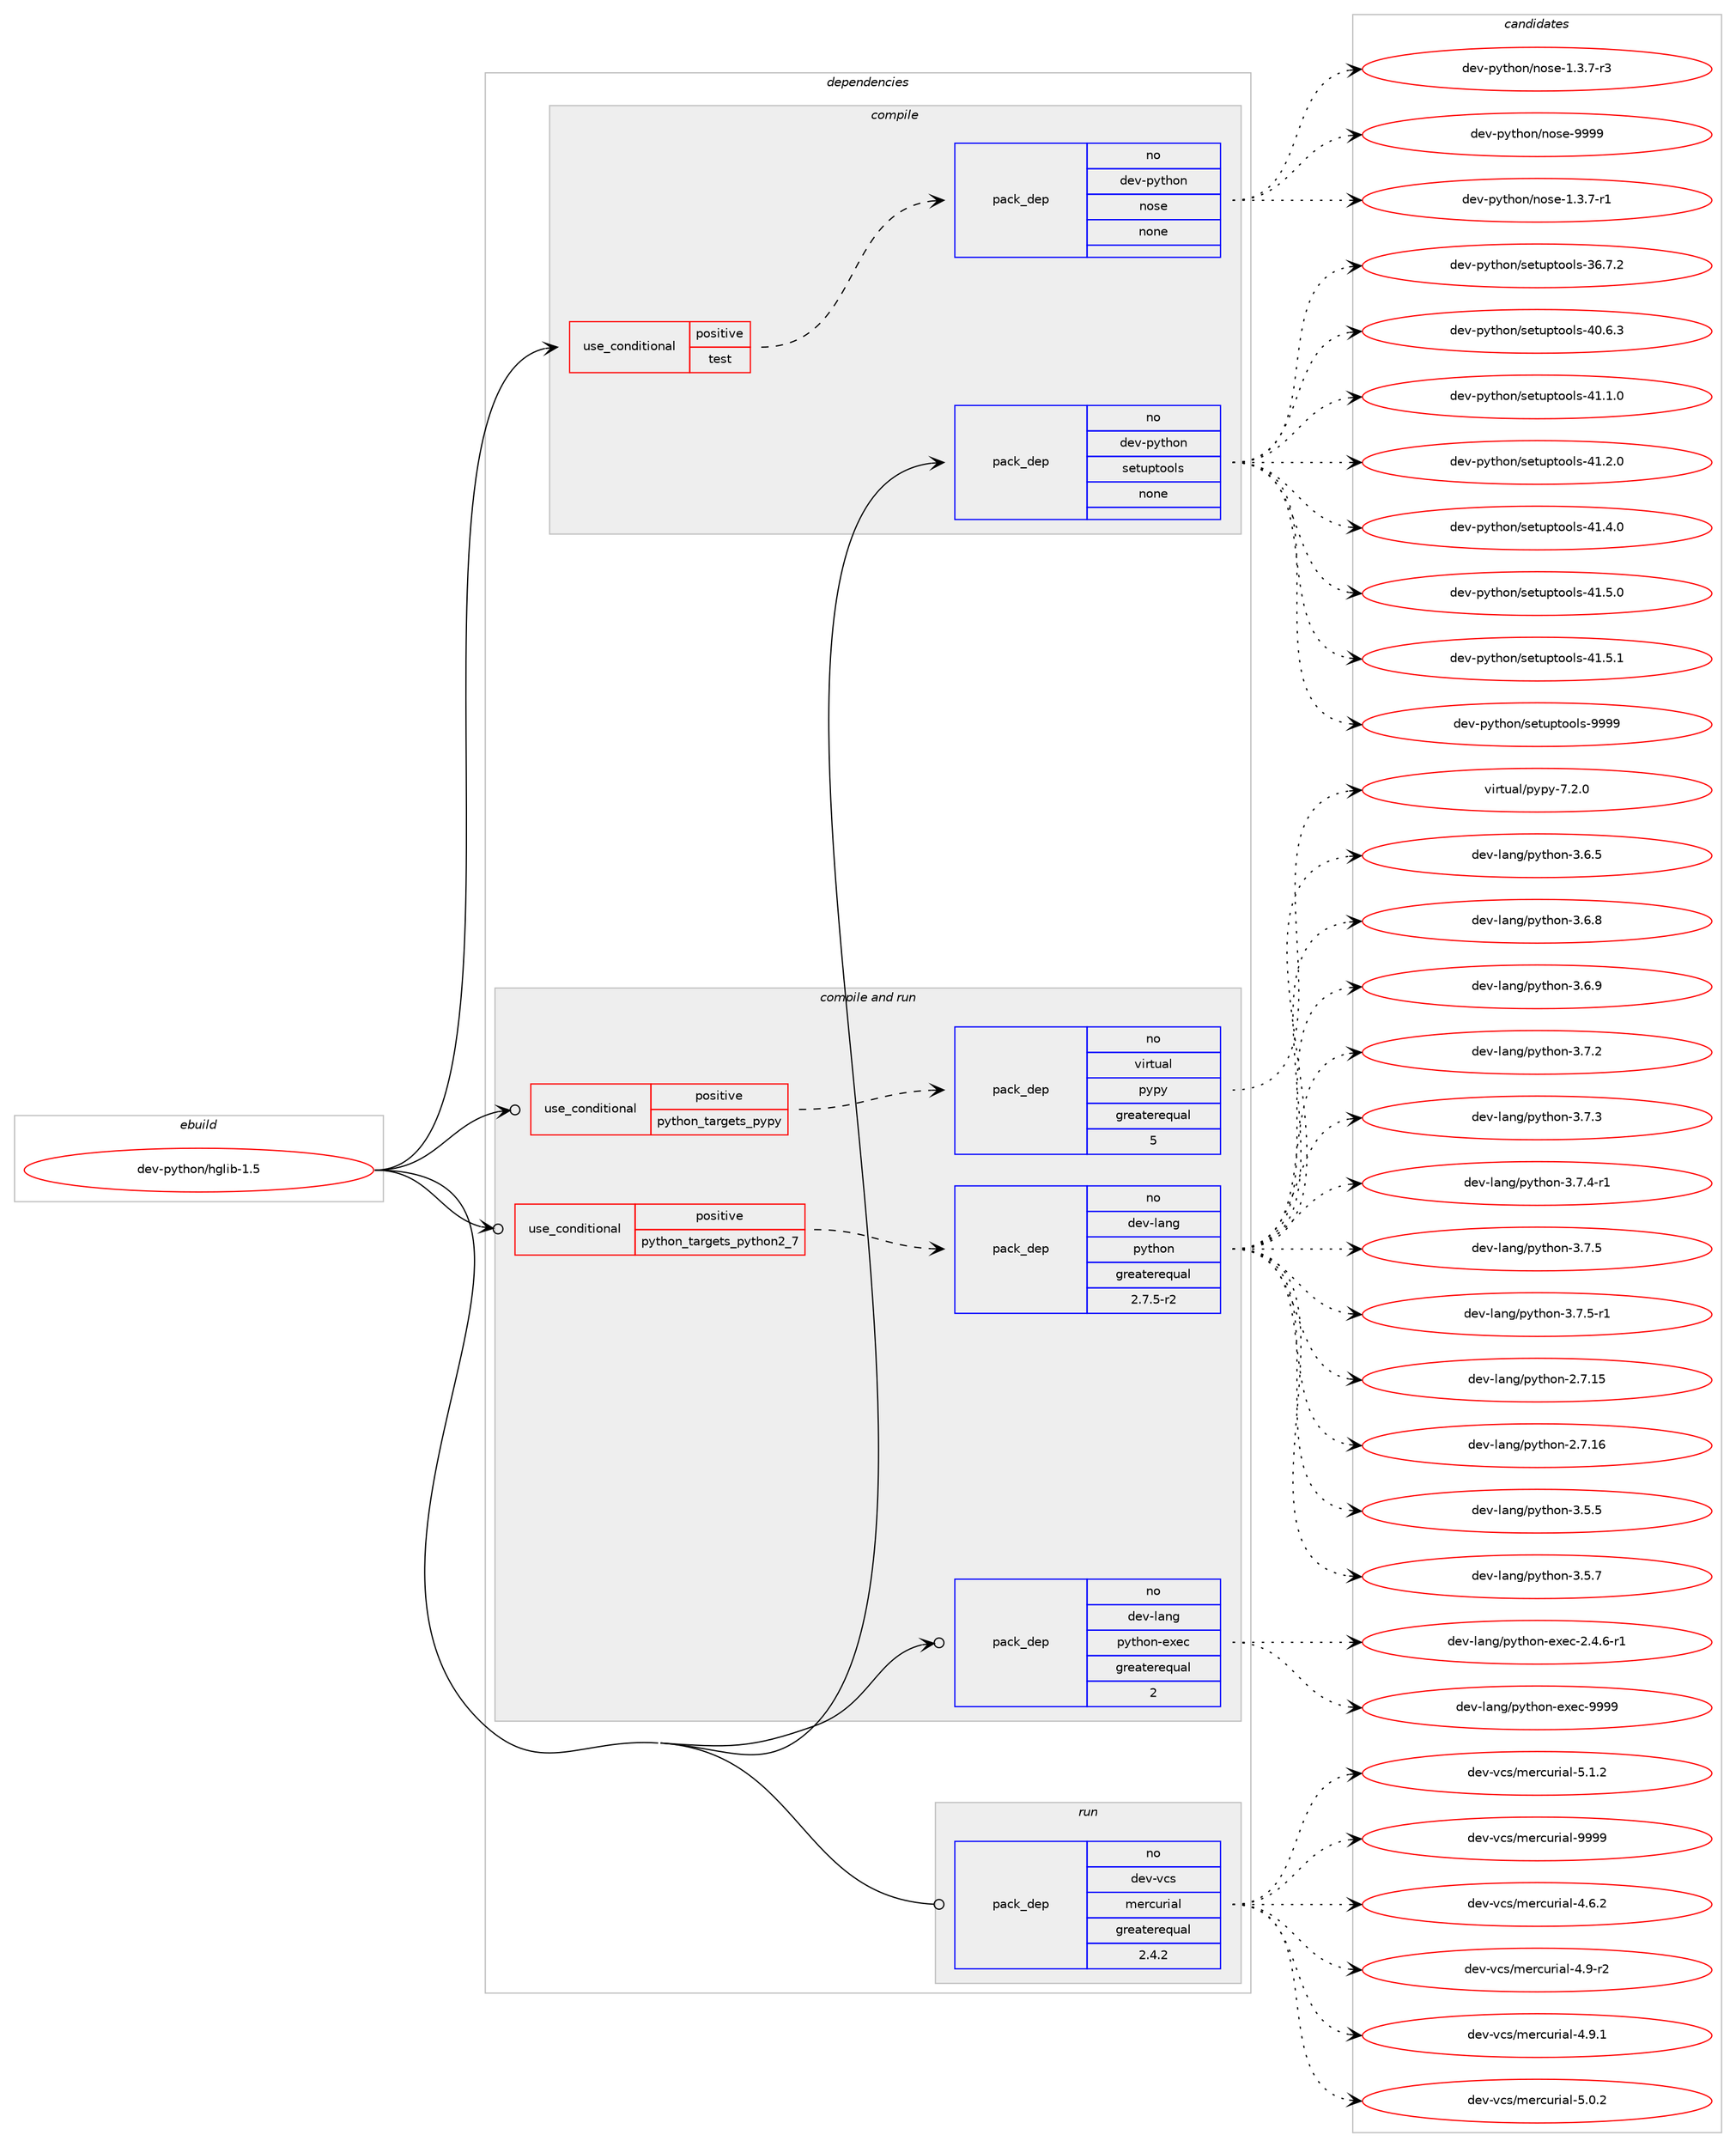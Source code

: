 digraph prolog {

# *************
# Graph options
# *************

newrank=true;
concentrate=true;
compound=true;
graph [rankdir=LR,fontname=Helvetica,fontsize=10,ranksep=1.5];#, ranksep=2.5, nodesep=0.2];
edge  [arrowhead=vee];
node  [fontname=Helvetica,fontsize=10];

# **********
# The ebuild
# **********

subgraph cluster_leftcol {
color=gray;
rank=same;
label=<<i>ebuild</i>>;
id [label="dev-python/hglib-1.5", color=red, width=4, href="../dev-python/hglib-1.5.svg"];
}

# ****************
# The dependencies
# ****************

subgraph cluster_midcol {
color=gray;
label=<<i>dependencies</i>>;
subgraph cluster_compile {
fillcolor="#eeeeee";
style=filled;
label=<<i>compile</i>>;
subgraph cond140460 {
dependency608358 [label=<<TABLE BORDER="0" CELLBORDER="1" CELLSPACING="0" CELLPADDING="4"><TR><TD ROWSPAN="3" CELLPADDING="10">use_conditional</TD></TR><TR><TD>positive</TD></TR><TR><TD>test</TD></TR></TABLE>>, shape=none, color=red];
subgraph pack456099 {
dependency608359 [label=<<TABLE BORDER="0" CELLBORDER="1" CELLSPACING="0" CELLPADDING="4" WIDTH="220"><TR><TD ROWSPAN="6" CELLPADDING="30">pack_dep</TD></TR><TR><TD WIDTH="110">no</TD></TR><TR><TD>dev-python</TD></TR><TR><TD>nose</TD></TR><TR><TD>none</TD></TR><TR><TD></TD></TR></TABLE>>, shape=none, color=blue];
}
dependency608358:e -> dependency608359:w [weight=20,style="dashed",arrowhead="vee"];
}
id:e -> dependency608358:w [weight=20,style="solid",arrowhead="vee"];
subgraph pack456100 {
dependency608360 [label=<<TABLE BORDER="0" CELLBORDER="1" CELLSPACING="0" CELLPADDING="4" WIDTH="220"><TR><TD ROWSPAN="6" CELLPADDING="30">pack_dep</TD></TR><TR><TD WIDTH="110">no</TD></TR><TR><TD>dev-python</TD></TR><TR><TD>setuptools</TD></TR><TR><TD>none</TD></TR><TR><TD></TD></TR></TABLE>>, shape=none, color=blue];
}
id:e -> dependency608360:w [weight=20,style="solid",arrowhead="vee"];
}
subgraph cluster_compileandrun {
fillcolor="#eeeeee";
style=filled;
label=<<i>compile and run</i>>;
subgraph cond140461 {
dependency608361 [label=<<TABLE BORDER="0" CELLBORDER="1" CELLSPACING="0" CELLPADDING="4"><TR><TD ROWSPAN="3" CELLPADDING="10">use_conditional</TD></TR><TR><TD>positive</TD></TR><TR><TD>python_targets_pypy</TD></TR></TABLE>>, shape=none, color=red];
subgraph pack456101 {
dependency608362 [label=<<TABLE BORDER="0" CELLBORDER="1" CELLSPACING="0" CELLPADDING="4" WIDTH="220"><TR><TD ROWSPAN="6" CELLPADDING="30">pack_dep</TD></TR><TR><TD WIDTH="110">no</TD></TR><TR><TD>virtual</TD></TR><TR><TD>pypy</TD></TR><TR><TD>greaterequal</TD></TR><TR><TD>5</TD></TR></TABLE>>, shape=none, color=blue];
}
dependency608361:e -> dependency608362:w [weight=20,style="dashed",arrowhead="vee"];
}
id:e -> dependency608361:w [weight=20,style="solid",arrowhead="odotvee"];
subgraph cond140462 {
dependency608363 [label=<<TABLE BORDER="0" CELLBORDER="1" CELLSPACING="0" CELLPADDING="4"><TR><TD ROWSPAN="3" CELLPADDING="10">use_conditional</TD></TR><TR><TD>positive</TD></TR><TR><TD>python_targets_python2_7</TD></TR></TABLE>>, shape=none, color=red];
subgraph pack456102 {
dependency608364 [label=<<TABLE BORDER="0" CELLBORDER="1" CELLSPACING="0" CELLPADDING="4" WIDTH="220"><TR><TD ROWSPAN="6" CELLPADDING="30">pack_dep</TD></TR><TR><TD WIDTH="110">no</TD></TR><TR><TD>dev-lang</TD></TR><TR><TD>python</TD></TR><TR><TD>greaterequal</TD></TR><TR><TD>2.7.5-r2</TD></TR></TABLE>>, shape=none, color=blue];
}
dependency608363:e -> dependency608364:w [weight=20,style="dashed",arrowhead="vee"];
}
id:e -> dependency608363:w [weight=20,style="solid",arrowhead="odotvee"];
subgraph pack456103 {
dependency608365 [label=<<TABLE BORDER="0" CELLBORDER="1" CELLSPACING="0" CELLPADDING="4" WIDTH="220"><TR><TD ROWSPAN="6" CELLPADDING="30">pack_dep</TD></TR><TR><TD WIDTH="110">no</TD></TR><TR><TD>dev-lang</TD></TR><TR><TD>python-exec</TD></TR><TR><TD>greaterequal</TD></TR><TR><TD>2</TD></TR></TABLE>>, shape=none, color=blue];
}
id:e -> dependency608365:w [weight=20,style="solid",arrowhead="odotvee"];
}
subgraph cluster_run {
fillcolor="#eeeeee";
style=filled;
label=<<i>run</i>>;
subgraph pack456104 {
dependency608366 [label=<<TABLE BORDER="0" CELLBORDER="1" CELLSPACING="0" CELLPADDING="4" WIDTH="220"><TR><TD ROWSPAN="6" CELLPADDING="30">pack_dep</TD></TR><TR><TD WIDTH="110">no</TD></TR><TR><TD>dev-vcs</TD></TR><TR><TD>mercurial</TD></TR><TR><TD>greaterequal</TD></TR><TR><TD>2.4.2</TD></TR></TABLE>>, shape=none, color=blue];
}
id:e -> dependency608366:w [weight=20,style="solid",arrowhead="odot"];
}
}

# **************
# The candidates
# **************

subgraph cluster_choices {
rank=same;
color=gray;
label=<<i>candidates</i>>;

subgraph choice456099 {
color=black;
nodesep=1;
choice10010111845112121116104111110471101111151014549465146554511449 [label="dev-python/nose-1.3.7-r1", color=red, width=4,href="../dev-python/nose-1.3.7-r1.svg"];
choice10010111845112121116104111110471101111151014549465146554511451 [label="dev-python/nose-1.3.7-r3", color=red, width=4,href="../dev-python/nose-1.3.7-r3.svg"];
choice10010111845112121116104111110471101111151014557575757 [label="dev-python/nose-9999", color=red, width=4,href="../dev-python/nose-9999.svg"];
dependency608359:e -> choice10010111845112121116104111110471101111151014549465146554511449:w [style=dotted,weight="100"];
dependency608359:e -> choice10010111845112121116104111110471101111151014549465146554511451:w [style=dotted,weight="100"];
dependency608359:e -> choice10010111845112121116104111110471101111151014557575757:w [style=dotted,weight="100"];
}
subgraph choice456100 {
color=black;
nodesep=1;
choice100101118451121211161041111104711510111611711211611111110811545515446554650 [label="dev-python/setuptools-36.7.2", color=red, width=4,href="../dev-python/setuptools-36.7.2.svg"];
choice100101118451121211161041111104711510111611711211611111110811545524846544651 [label="dev-python/setuptools-40.6.3", color=red, width=4,href="../dev-python/setuptools-40.6.3.svg"];
choice100101118451121211161041111104711510111611711211611111110811545524946494648 [label="dev-python/setuptools-41.1.0", color=red, width=4,href="../dev-python/setuptools-41.1.0.svg"];
choice100101118451121211161041111104711510111611711211611111110811545524946504648 [label="dev-python/setuptools-41.2.0", color=red, width=4,href="../dev-python/setuptools-41.2.0.svg"];
choice100101118451121211161041111104711510111611711211611111110811545524946524648 [label="dev-python/setuptools-41.4.0", color=red, width=4,href="../dev-python/setuptools-41.4.0.svg"];
choice100101118451121211161041111104711510111611711211611111110811545524946534648 [label="dev-python/setuptools-41.5.0", color=red, width=4,href="../dev-python/setuptools-41.5.0.svg"];
choice100101118451121211161041111104711510111611711211611111110811545524946534649 [label="dev-python/setuptools-41.5.1", color=red, width=4,href="../dev-python/setuptools-41.5.1.svg"];
choice10010111845112121116104111110471151011161171121161111111081154557575757 [label="dev-python/setuptools-9999", color=red, width=4,href="../dev-python/setuptools-9999.svg"];
dependency608360:e -> choice100101118451121211161041111104711510111611711211611111110811545515446554650:w [style=dotted,weight="100"];
dependency608360:e -> choice100101118451121211161041111104711510111611711211611111110811545524846544651:w [style=dotted,weight="100"];
dependency608360:e -> choice100101118451121211161041111104711510111611711211611111110811545524946494648:w [style=dotted,weight="100"];
dependency608360:e -> choice100101118451121211161041111104711510111611711211611111110811545524946504648:w [style=dotted,weight="100"];
dependency608360:e -> choice100101118451121211161041111104711510111611711211611111110811545524946524648:w [style=dotted,weight="100"];
dependency608360:e -> choice100101118451121211161041111104711510111611711211611111110811545524946534648:w [style=dotted,weight="100"];
dependency608360:e -> choice100101118451121211161041111104711510111611711211611111110811545524946534649:w [style=dotted,weight="100"];
dependency608360:e -> choice10010111845112121116104111110471151011161171121161111111081154557575757:w [style=dotted,weight="100"];
}
subgraph choice456101 {
color=black;
nodesep=1;
choice1181051141161179710847112121112121455546504648 [label="virtual/pypy-7.2.0", color=red, width=4,href="../virtual/pypy-7.2.0.svg"];
dependency608362:e -> choice1181051141161179710847112121112121455546504648:w [style=dotted,weight="100"];
}
subgraph choice456102 {
color=black;
nodesep=1;
choice10010111845108971101034711212111610411111045504655464953 [label="dev-lang/python-2.7.15", color=red, width=4,href="../dev-lang/python-2.7.15.svg"];
choice10010111845108971101034711212111610411111045504655464954 [label="dev-lang/python-2.7.16", color=red, width=4,href="../dev-lang/python-2.7.16.svg"];
choice100101118451089711010347112121116104111110455146534653 [label="dev-lang/python-3.5.5", color=red, width=4,href="../dev-lang/python-3.5.5.svg"];
choice100101118451089711010347112121116104111110455146534655 [label="dev-lang/python-3.5.7", color=red, width=4,href="../dev-lang/python-3.5.7.svg"];
choice100101118451089711010347112121116104111110455146544653 [label="dev-lang/python-3.6.5", color=red, width=4,href="../dev-lang/python-3.6.5.svg"];
choice100101118451089711010347112121116104111110455146544656 [label="dev-lang/python-3.6.8", color=red, width=4,href="../dev-lang/python-3.6.8.svg"];
choice100101118451089711010347112121116104111110455146544657 [label="dev-lang/python-3.6.9", color=red, width=4,href="../dev-lang/python-3.6.9.svg"];
choice100101118451089711010347112121116104111110455146554650 [label="dev-lang/python-3.7.2", color=red, width=4,href="../dev-lang/python-3.7.2.svg"];
choice100101118451089711010347112121116104111110455146554651 [label="dev-lang/python-3.7.3", color=red, width=4,href="../dev-lang/python-3.7.3.svg"];
choice1001011184510897110103471121211161041111104551465546524511449 [label="dev-lang/python-3.7.4-r1", color=red, width=4,href="../dev-lang/python-3.7.4-r1.svg"];
choice100101118451089711010347112121116104111110455146554653 [label="dev-lang/python-3.7.5", color=red, width=4,href="../dev-lang/python-3.7.5.svg"];
choice1001011184510897110103471121211161041111104551465546534511449 [label="dev-lang/python-3.7.5-r1", color=red, width=4,href="../dev-lang/python-3.7.5-r1.svg"];
dependency608364:e -> choice10010111845108971101034711212111610411111045504655464953:w [style=dotted,weight="100"];
dependency608364:e -> choice10010111845108971101034711212111610411111045504655464954:w [style=dotted,weight="100"];
dependency608364:e -> choice100101118451089711010347112121116104111110455146534653:w [style=dotted,weight="100"];
dependency608364:e -> choice100101118451089711010347112121116104111110455146534655:w [style=dotted,weight="100"];
dependency608364:e -> choice100101118451089711010347112121116104111110455146544653:w [style=dotted,weight="100"];
dependency608364:e -> choice100101118451089711010347112121116104111110455146544656:w [style=dotted,weight="100"];
dependency608364:e -> choice100101118451089711010347112121116104111110455146544657:w [style=dotted,weight="100"];
dependency608364:e -> choice100101118451089711010347112121116104111110455146554650:w [style=dotted,weight="100"];
dependency608364:e -> choice100101118451089711010347112121116104111110455146554651:w [style=dotted,weight="100"];
dependency608364:e -> choice1001011184510897110103471121211161041111104551465546524511449:w [style=dotted,weight="100"];
dependency608364:e -> choice100101118451089711010347112121116104111110455146554653:w [style=dotted,weight="100"];
dependency608364:e -> choice1001011184510897110103471121211161041111104551465546534511449:w [style=dotted,weight="100"];
}
subgraph choice456103 {
color=black;
nodesep=1;
choice10010111845108971101034711212111610411111045101120101994550465246544511449 [label="dev-lang/python-exec-2.4.6-r1", color=red, width=4,href="../dev-lang/python-exec-2.4.6-r1.svg"];
choice10010111845108971101034711212111610411111045101120101994557575757 [label="dev-lang/python-exec-9999", color=red, width=4,href="../dev-lang/python-exec-9999.svg"];
dependency608365:e -> choice10010111845108971101034711212111610411111045101120101994550465246544511449:w [style=dotted,weight="100"];
dependency608365:e -> choice10010111845108971101034711212111610411111045101120101994557575757:w [style=dotted,weight="100"];
}
subgraph choice456104 {
color=black;
nodesep=1;
choice1001011184511899115471091011149911711410597108455246544650 [label="dev-vcs/mercurial-4.6.2", color=red, width=4,href="../dev-vcs/mercurial-4.6.2.svg"];
choice1001011184511899115471091011149911711410597108455246574511450 [label="dev-vcs/mercurial-4.9-r2", color=red, width=4,href="../dev-vcs/mercurial-4.9-r2.svg"];
choice1001011184511899115471091011149911711410597108455246574649 [label="dev-vcs/mercurial-4.9.1", color=red, width=4,href="../dev-vcs/mercurial-4.9.1.svg"];
choice1001011184511899115471091011149911711410597108455346484650 [label="dev-vcs/mercurial-5.0.2", color=red, width=4,href="../dev-vcs/mercurial-5.0.2.svg"];
choice1001011184511899115471091011149911711410597108455346494650 [label="dev-vcs/mercurial-5.1.2", color=red, width=4,href="../dev-vcs/mercurial-5.1.2.svg"];
choice10010111845118991154710910111499117114105971084557575757 [label="dev-vcs/mercurial-9999", color=red, width=4,href="../dev-vcs/mercurial-9999.svg"];
dependency608366:e -> choice1001011184511899115471091011149911711410597108455246544650:w [style=dotted,weight="100"];
dependency608366:e -> choice1001011184511899115471091011149911711410597108455246574511450:w [style=dotted,weight="100"];
dependency608366:e -> choice1001011184511899115471091011149911711410597108455246574649:w [style=dotted,weight="100"];
dependency608366:e -> choice1001011184511899115471091011149911711410597108455346484650:w [style=dotted,weight="100"];
dependency608366:e -> choice1001011184511899115471091011149911711410597108455346494650:w [style=dotted,weight="100"];
dependency608366:e -> choice10010111845118991154710910111499117114105971084557575757:w [style=dotted,weight="100"];
}
}

}
